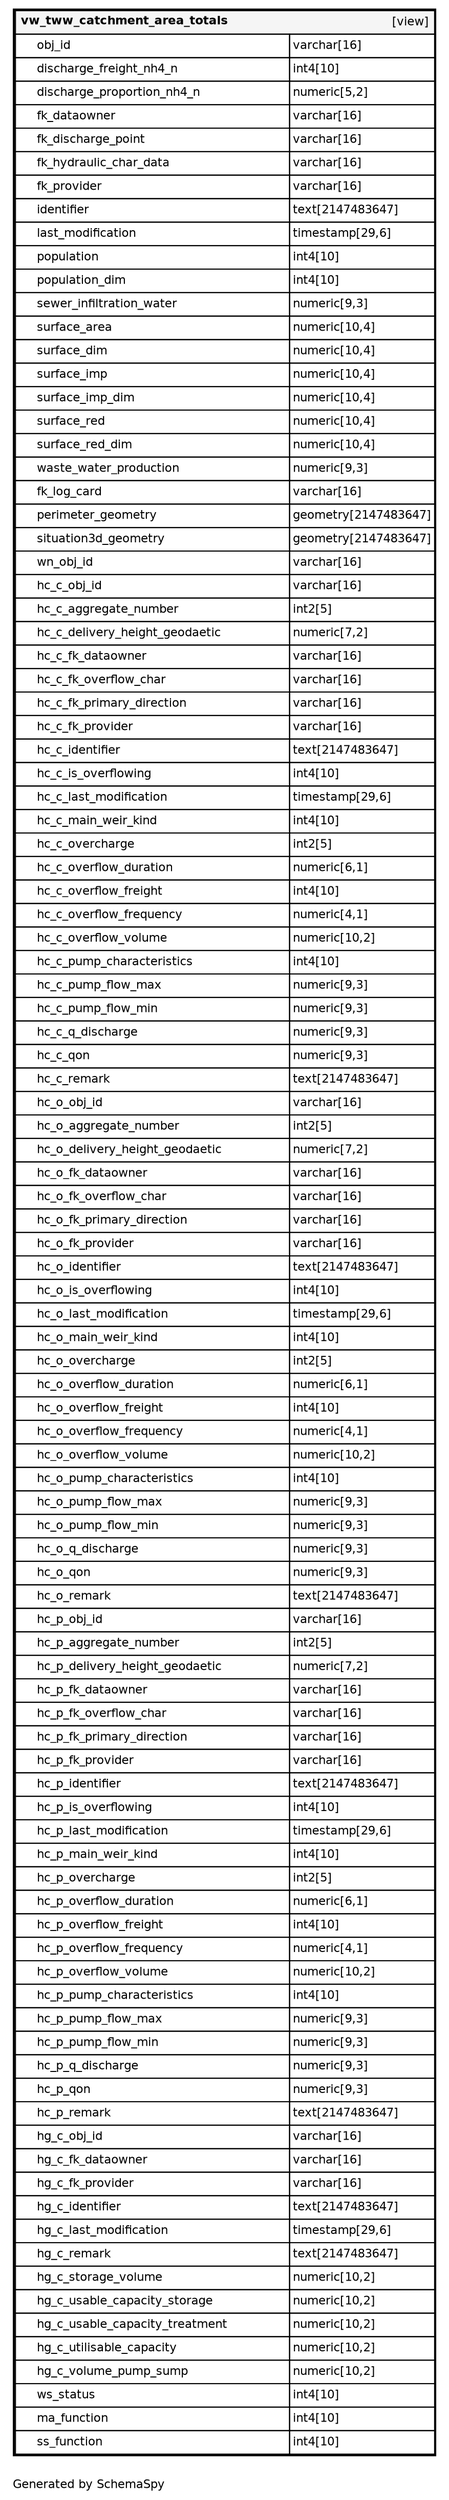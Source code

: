 digraph "oneDegreeRelationshipsDiagram" {
  graph [    rankdir="RL"    bgcolor="#ffffff"    label="\nGenerated by SchemaSpy"    labeljust="l"    nodesep="0.18"    ranksep="0.46"    fontname="Helvetica"    fontsize="11"    packmode="graph"  ];  node [    fontname="Helvetica"    fontsize="11"    shape="plaintext"  ];  edge [    arrowsize="0.8"  ];
  "vw_tww_catchment_area_totals" [
   label=<
    <TABLE BORDER="2" CELLBORDER="1" CELLSPACING="0" BGCOLOR="#ffffff">
      <TR><TD COLSPAN="4"  BGCOLOR="#f5f5f5"><TABLE BORDER="0" CELLSPACING="0"><TR><TD ALIGN="LEFT" FIXEDSIZE="TRUE" WIDTH="229" HEIGHT="16"><B>vw_tww_catchment_area_totals</B></TD><TD ALIGN="RIGHT">[view]</TD></TR></TABLE></TD></TR>
      <TR><TD PORT="obj_id" COLSPAN="2" ALIGN="LEFT"><TABLE BORDER="0" CELLSPACING="0" ALIGN="LEFT"><TR ALIGN="LEFT"><TD ALIGN="LEFT" FIXEDSIZE="TRUE" WIDTH="15" HEIGHT="16"></TD><TD ALIGN="LEFT" FIXEDSIZE="TRUE" WIDTH="236" HEIGHT="16">obj_id</TD></TR></TABLE></TD><TD PORT="obj_id.type" ALIGN="LEFT">varchar[16]</TD></TR>
      <TR><TD PORT="discharge_freight_nh4_n" COLSPAN="2" ALIGN="LEFT"><TABLE BORDER="0" CELLSPACING="0" ALIGN="LEFT"><TR ALIGN="LEFT"><TD ALIGN="LEFT" FIXEDSIZE="TRUE" WIDTH="15" HEIGHT="16"></TD><TD ALIGN="LEFT" FIXEDSIZE="TRUE" WIDTH="236" HEIGHT="16">discharge_freight_nh4_n</TD></TR></TABLE></TD><TD PORT="discharge_freight_nh4_n.type" ALIGN="LEFT">int4[10]</TD></TR>
      <TR><TD PORT="discharge_proportion_nh4_n" COLSPAN="2" ALIGN="LEFT"><TABLE BORDER="0" CELLSPACING="0" ALIGN="LEFT"><TR ALIGN="LEFT"><TD ALIGN="LEFT" FIXEDSIZE="TRUE" WIDTH="15" HEIGHT="16"></TD><TD ALIGN="LEFT" FIXEDSIZE="TRUE" WIDTH="236" HEIGHT="16">discharge_proportion_nh4_n</TD></TR></TABLE></TD><TD PORT="discharge_proportion_nh4_n.type" ALIGN="LEFT">numeric[5,2]</TD></TR>
      <TR><TD PORT="fk_dataowner" COLSPAN="2" ALIGN="LEFT"><TABLE BORDER="0" CELLSPACING="0" ALIGN="LEFT"><TR ALIGN="LEFT"><TD ALIGN="LEFT" FIXEDSIZE="TRUE" WIDTH="15" HEIGHT="16"></TD><TD ALIGN="LEFT" FIXEDSIZE="TRUE" WIDTH="236" HEIGHT="16">fk_dataowner</TD></TR></TABLE></TD><TD PORT="fk_dataowner.type" ALIGN="LEFT">varchar[16]</TD></TR>
      <TR><TD PORT="fk_discharge_point" COLSPAN="2" ALIGN="LEFT"><TABLE BORDER="0" CELLSPACING="0" ALIGN="LEFT"><TR ALIGN="LEFT"><TD ALIGN="LEFT" FIXEDSIZE="TRUE" WIDTH="15" HEIGHT="16"></TD><TD ALIGN="LEFT" FIXEDSIZE="TRUE" WIDTH="236" HEIGHT="16">fk_discharge_point</TD></TR></TABLE></TD><TD PORT="fk_discharge_point.type" ALIGN="LEFT">varchar[16]</TD></TR>
      <TR><TD PORT="fk_hydraulic_char_data" COLSPAN="2" ALIGN="LEFT"><TABLE BORDER="0" CELLSPACING="0" ALIGN="LEFT"><TR ALIGN="LEFT"><TD ALIGN="LEFT" FIXEDSIZE="TRUE" WIDTH="15" HEIGHT="16"></TD><TD ALIGN="LEFT" FIXEDSIZE="TRUE" WIDTH="236" HEIGHT="16">fk_hydraulic_char_data</TD></TR></TABLE></TD><TD PORT="fk_hydraulic_char_data.type" ALIGN="LEFT">varchar[16]</TD></TR>
      <TR><TD PORT="fk_provider" COLSPAN="2" ALIGN="LEFT"><TABLE BORDER="0" CELLSPACING="0" ALIGN="LEFT"><TR ALIGN="LEFT"><TD ALIGN="LEFT" FIXEDSIZE="TRUE" WIDTH="15" HEIGHT="16"></TD><TD ALIGN="LEFT" FIXEDSIZE="TRUE" WIDTH="236" HEIGHT="16">fk_provider</TD></TR></TABLE></TD><TD PORT="fk_provider.type" ALIGN="LEFT">varchar[16]</TD></TR>
      <TR><TD PORT="identifier" COLSPAN="2" ALIGN="LEFT"><TABLE BORDER="0" CELLSPACING="0" ALIGN="LEFT"><TR ALIGN="LEFT"><TD ALIGN="LEFT" FIXEDSIZE="TRUE" WIDTH="15" HEIGHT="16"></TD><TD ALIGN="LEFT" FIXEDSIZE="TRUE" WIDTH="236" HEIGHT="16">identifier</TD></TR></TABLE></TD><TD PORT="identifier.type" ALIGN="LEFT">text[2147483647]</TD></TR>
      <TR><TD PORT="last_modification" COLSPAN="2" ALIGN="LEFT"><TABLE BORDER="0" CELLSPACING="0" ALIGN="LEFT"><TR ALIGN="LEFT"><TD ALIGN="LEFT" FIXEDSIZE="TRUE" WIDTH="15" HEIGHT="16"></TD><TD ALIGN="LEFT" FIXEDSIZE="TRUE" WIDTH="236" HEIGHT="16">last_modification</TD></TR></TABLE></TD><TD PORT="last_modification.type" ALIGN="LEFT">timestamp[29,6]</TD></TR>
      <TR><TD PORT="population" COLSPAN="2" ALIGN="LEFT"><TABLE BORDER="0" CELLSPACING="0" ALIGN="LEFT"><TR ALIGN="LEFT"><TD ALIGN="LEFT" FIXEDSIZE="TRUE" WIDTH="15" HEIGHT="16"></TD><TD ALIGN="LEFT" FIXEDSIZE="TRUE" WIDTH="236" HEIGHT="16">population</TD></TR></TABLE></TD><TD PORT="population.type" ALIGN="LEFT">int4[10]</TD></TR>
      <TR><TD PORT="population_dim" COLSPAN="2" ALIGN="LEFT"><TABLE BORDER="0" CELLSPACING="0" ALIGN="LEFT"><TR ALIGN="LEFT"><TD ALIGN="LEFT" FIXEDSIZE="TRUE" WIDTH="15" HEIGHT="16"></TD><TD ALIGN="LEFT" FIXEDSIZE="TRUE" WIDTH="236" HEIGHT="16">population_dim</TD></TR></TABLE></TD><TD PORT="population_dim.type" ALIGN="LEFT">int4[10]</TD></TR>
      <TR><TD PORT="sewer_infiltration_water" COLSPAN="2" ALIGN="LEFT"><TABLE BORDER="0" CELLSPACING="0" ALIGN="LEFT"><TR ALIGN="LEFT"><TD ALIGN="LEFT" FIXEDSIZE="TRUE" WIDTH="15" HEIGHT="16"></TD><TD ALIGN="LEFT" FIXEDSIZE="TRUE" WIDTH="236" HEIGHT="16">sewer_infiltration_water</TD></TR></TABLE></TD><TD PORT="sewer_infiltration_water.type" ALIGN="LEFT">numeric[9,3]</TD></TR>
      <TR><TD PORT="surface_area" COLSPAN="2" ALIGN="LEFT"><TABLE BORDER="0" CELLSPACING="0" ALIGN="LEFT"><TR ALIGN="LEFT"><TD ALIGN="LEFT" FIXEDSIZE="TRUE" WIDTH="15" HEIGHT="16"></TD><TD ALIGN="LEFT" FIXEDSIZE="TRUE" WIDTH="236" HEIGHT="16">surface_area</TD></TR></TABLE></TD><TD PORT="surface_area.type" ALIGN="LEFT">numeric[10,4]</TD></TR>
      <TR><TD PORT="surface_dim" COLSPAN="2" ALIGN="LEFT"><TABLE BORDER="0" CELLSPACING="0" ALIGN="LEFT"><TR ALIGN="LEFT"><TD ALIGN="LEFT" FIXEDSIZE="TRUE" WIDTH="15" HEIGHT="16"></TD><TD ALIGN="LEFT" FIXEDSIZE="TRUE" WIDTH="236" HEIGHT="16">surface_dim</TD></TR></TABLE></TD><TD PORT="surface_dim.type" ALIGN="LEFT">numeric[10,4]</TD></TR>
      <TR><TD PORT="surface_imp" COLSPAN="2" ALIGN="LEFT"><TABLE BORDER="0" CELLSPACING="0" ALIGN="LEFT"><TR ALIGN="LEFT"><TD ALIGN="LEFT" FIXEDSIZE="TRUE" WIDTH="15" HEIGHT="16"></TD><TD ALIGN="LEFT" FIXEDSIZE="TRUE" WIDTH="236" HEIGHT="16">surface_imp</TD></TR></TABLE></TD><TD PORT="surface_imp.type" ALIGN="LEFT">numeric[10,4]</TD></TR>
      <TR><TD PORT="surface_imp_dim" COLSPAN="2" ALIGN="LEFT"><TABLE BORDER="0" CELLSPACING="0" ALIGN="LEFT"><TR ALIGN="LEFT"><TD ALIGN="LEFT" FIXEDSIZE="TRUE" WIDTH="15" HEIGHT="16"></TD><TD ALIGN="LEFT" FIXEDSIZE="TRUE" WIDTH="236" HEIGHT="16">surface_imp_dim</TD></TR></TABLE></TD><TD PORT="surface_imp_dim.type" ALIGN="LEFT">numeric[10,4]</TD></TR>
      <TR><TD PORT="surface_red" COLSPAN="2" ALIGN="LEFT"><TABLE BORDER="0" CELLSPACING="0" ALIGN="LEFT"><TR ALIGN="LEFT"><TD ALIGN="LEFT" FIXEDSIZE="TRUE" WIDTH="15" HEIGHT="16"></TD><TD ALIGN="LEFT" FIXEDSIZE="TRUE" WIDTH="236" HEIGHT="16">surface_red</TD></TR></TABLE></TD><TD PORT="surface_red.type" ALIGN="LEFT">numeric[10,4]</TD></TR>
      <TR><TD PORT="surface_red_dim" COLSPAN="2" ALIGN="LEFT"><TABLE BORDER="0" CELLSPACING="0" ALIGN="LEFT"><TR ALIGN="LEFT"><TD ALIGN="LEFT" FIXEDSIZE="TRUE" WIDTH="15" HEIGHT="16"></TD><TD ALIGN="LEFT" FIXEDSIZE="TRUE" WIDTH="236" HEIGHT="16">surface_red_dim</TD></TR></TABLE></TD><TD PORT="surface_red_dim.type" ALIGN="LEFT">numeric[10,4]</TD></TR>
      <TR><TD PORT="waste_water_production" COLSPAN="2" ALIGN="LEFT"><TABLE BORDER="0" CELLSPACING="0" ALIGN="LEFT"><TR ALIGN="LEFT"><TD ALIGN="LEFT" FIXEDSIZE="TRUE" WIDTH="15" HEIGHT="16"></TD><TD ALIGN="LEFT" FIXEDSIZE="TRUE" WIDTH="236" HEIGHT="16">waste_water_production</TD></TR></TABLE></TD><TD PORT="waste_water_production.type" ALIGN="LEFT">numeric[9,3]</TD></TR>
      <TR><TD PORT="fk_log_card" COLSPAN="2" ALIGN="LEFT"><TABLE BORDER="0" CELLSPACING="0" ALIGN="LEFT"><TR ALIGN="LEFT"><TD ALIGN="LEFT" FIXEDSIZE="TRUE" WIDTH="15" HEIGHT="16"></TD><TD ALIGN="LEFT" FIXEDSIZE="TRUE" WIDTH="236" HEIGHT="16">fk_log_card</TD></TR></TABLE></TD><TD PORT="fk_log_card.type" ALIGN="LEFT">varchar[16]</TD></TR>
      <TR><TD PORT="perimeter_geometry" COLSPAN="2" ALIGN="LEFT"><TABLE BORDER="0" CELLSPACING="0" ALIGN="LEFT"><TR ALIGN="LEFT"><TD ALIGN="LEFT" FIXEDSIZE="TRUE" WIDTH="15" HEIGHT="16"></TD><TD ALIGN="LEFT" FIXEDSIZE="TRUE" WIDTH="236" HEIGHT="16">perimeter_geometry</TD></TR></TABLE></TD><TD PORT="perimeter_geometry.type" ALIGN="LEFT">geometry[2147483647]</TD></TR>
      <TR><TD PORT="situation3d_geometry" COLSPAN="2" ALIGN="LEFT"><TABLE BORDER="0" CELLSPACING="0" ALIGN="LEFT"><TR ALIGN="LEFT"><TD ALIGN="LEFT" FIXEDSIZE="TRUE" WIDTH="15" HEIGHT="16"></TD><TD ALIGN="LEFT" FIXEDSIZE="TRUE" WIDTH="236" HEIGHT="16">situation3d_geometry</TD></TR></TABLE></TD><TD PORT="situation3d_geometry.type" ALIGN="LEFT">geometry[2147483647]</TD></TR>
      <TR><TD PORT="wn_obj_id" COLSPAN="2" ALIGN="LEFT"><TABLE BORDER="0" CELLSPACING="0" ALIGN="LEFT"><TR ALIGN="LEFT"><TD ALIGN="LEFT" FIXEDSIZE="TRUE" WIDTH="15" HEIGHT="16"></TD><TD ALIGN="LEFT" FIXEDSIZE="TRUE" WIDTH="236" HEIGHT="16">wn_obj_id</TD></TR></TABLE></TD><TD PORT="wn_obj_id.type" ALIGN="LEFT">varchar[16]</TD></TR>
      <TR><TD PORT="hc_c_obj_id" COLSPAN="2" ALIGN="LEFT"><TABLE BORDER="0" CELLSPACING="0" ALIGN="LEFT"><TR ALIGN="LEFT"><TD ALIGN="LEFT" FIXEDSIZE="TRUE" WIDTH="15" HEIGHT="16"></TD><TD ALIGN="LEFT" FIXEDSIZE="TRUE" WIDTH="236" HEIGHT="16">hc_c_obj_id</TD></TR></TABLE></TD><TD PORT="hc_c_obj_id.type" ALIGN="LEFT">varchar[16]</TD></TR>
      <TR><TD PORT="hc_c_aggregate_number" COLSPAN="2" ALIGN="LEFT"><TABLE BORDER="0" CELLSPACING="0" ALIGN="LEFT"><TR ALIGN="LEFT"><TD ALIGN="LEFT" FIXEDSIZE="TRUE" WIDTH="15" HEIGHT="16"></TD><TD ALIGN="LEFT" FIXEDSIZE="TRUE" WIDTH="236" HEIGHT="16">hc_c_aggregate_number</TD></TR></TABLE></TD><TD PORT="hc_c_aggregate_number.type" ALIGN="LEFT">int2[5]</TD></TR>
      <TR><TD PORT="hc_c_delivery_height_geodaetic" COLSPAN="2" ALIGN="LEFT"><TABLE BORDER="0" CELLSPACING="0" ALIGN="LEFT"><TR ALIGN="LEFT"><TD ALIGN="LEFT" FIXEDSIZE="TRUE" WIDTH="15" HEIGHT="16"></TD><TD ALIGN="LEFT" FIXEDSIZE="TRUE" WIDTH="236" HEIGHT="16">hc_c_delivery_height_geodaetic</TD></TR></TABLE></TD><TD PORT="hc_c_delivery_height_geodaetic.type" ALIGN="LEFT">numeric[7,2]</TD></TR>
      <TR><TD PORT="hc_c_fk_dataowner" COLSPAN="2" ALIGN="LEFT"><TABLE BORDER="0" CELLSPACING="0" ALIGN="LEFT"><TR ALIGN="LEFT"><TD ALIGN="LEFT" FIXEDSIZE="TRUE" WIDTH="15" HEIGHT="16"></TD><TD ALIGN="LEFT" FIXEDSIZE="TRUE" WIDTH="236" HEIGHT="16">hc_c_fk_dataowner</TD></TR></TABLE></TD><TD PORT="hc_c_fk_dataowner.type" ALIGN="LEFT">varchar[16]</TD></TR>
      <TR><TD PORT="hc_c_fk_overflow_char" COLSPAN="2" ALIGN="LEFT"><TABLE BORDER="0" CELLSPACING="0" ALIGN="LEFT"><TR ALIGN="LEFT"><TD ALIGN="LEFT" FIXEDSIZE="TRUE" WIDTH="15" HEIGHT="16"></TD><TD ALIGN="LEFT" FIXEDSIZE="TRUE" WIDTH="236" HEIGHT="16">hc_c_fk_overflow_char</TD></TR></TABLE></TD><TD PORT="hc_c_fk_overflow_char.type" ALIGN="LEFT">varchar[16]</TD></TR>
      <TR><TD PORT="hc_c_fk_primary_direction" COLSPAN="2" ALIGN="LEFT"><TABLE BORDER="0" CELLSPACING="0" ALIGN="LEFT"><TR ALIGN="LEFT"><TD ALIGN="LEFT" FIXEDSIZE="TRUE" WIDTH="15" HEIGHT="16"></TD><TD ALIGN="LEFT" FIXEDSIZE="TRUE" WIDTH="236" HEIGHT="16">hc_c_fk_primary_direction</TD></TR></TABLE></TD><TD PORT="hc_c_fk_primary_direction.type" ALIGN="LEFT">varchar[16]</TD></TR>
      <TR><TD PORT="hc_c_fk_provider" COLSPAN="2" ALIGN="LEFT"><TABLE BORDER="0" CELLSPACING="0" ALIGN="LEFT"><TR ALIGN="LEFT"><TD ALIGN="LEFT" FIXEDSIZE="TRUE" WIDTH="15" HEIGHT="16"></TD><TD ALIGN="LEFT" FIXEDSIZE="TRUE" WIDTH="236" HEIGHT="16">hc_c_fk_provider</TD></TR></TABLE></TD><TD PORT="hc_c_fk_provider.type" ALIGN="LEFT">varchar[16]</TD></TR>
      <TR><TD PORT="hc_c_identifier" COLSPAN="2" ALIGN="LEFT"><TABLE BORDER="0" CELLSPACING="0" ALIGN="LEFT"><TR ALIGN="LEFT"><TD ALIGN="LEFT" FIXEDSIZE="TRUE" WIDTH="15" HEIGHT="16"></TD><TD ALIGN="LEFT" FIXEDSIZE="TRUE" WIDTH="236" HEIGHT="16">hc_c_identifier</TD></TR></TABLE></TD><TD PORT="hc_c_identifier.type" ALIGN="LEFT">text[2147483647]</TD></TR>
      <TR><TD PORT="hc_c_is_overflowing" COLSPAN="2" ALIGN="LEFT"><TABLE BORDER="0" CELLSPACING="0" ALIGN="LEFT"><TR ALIGN="LEFT"><TD ALIGN="LEFT" FIXEDSIZE="TRUE" WIDTH="15" HEIGHT="16"></TD><TD ALIGN="LEFT" FIXEDSIZE="TRUE" WIDTH="236" HEIGHT="16">hc_c_is_overflowing</TD></TR></TABLE></TD><TD PORT="hc_c_is_overflowing.type" ALIGN="LEFT">int4[10]</TD></TR>
      <TR><TD PORT="hc_c_last_modification" COLSPAN="2" ALIGN="LEFT"><TABLE BORDER="0" CELLSPACING="0" ALIGN="LEFT"><TR ALIGN="LEFT"><TD ALIGN="LEFT" FIXEDSIZE="TRUE" WIDTH="15" HEIGHT="16"></TD><TD ALIGN="LEFT" FIXEDSIZE="TRUE" WIDTH="236" HEIGHT="16">hc_c_last_modification</TD></TR></TABLE></TD><TD PORT="hc_c_last_modification.type" ALIGN="LEFT">timestamp[29,6]</TD></TR>
      <TR><TD PORT="hc_c_main_weir_kind" COLSPAN="2" ALIGN="LEFT"><TABLE BORDER="0" CELLSPACING="0" ALIGN="LEFT"><TR ALIGN="LEFT"><TD ALIGN="LEFT" FIXEDSIZE="TRUE" WIDTH="15" HEIGHT="16"></TD><TD ALIGN="LEFT" FIXEDSIZE="TRUE" WIDTH="236" HEIGHT="16">hc_c_main_weir_kind</TD></TR></TABLE></TD><TD PORT="hc_c_main_weir_kind.type" ALIGN="LEFT">int4[10]</TD></TR>
      <TR><TD PORT="hc_c_overcharge" COLSPAN="2" ALIGN="LEFT"><TABLE BORDER="0" CELLSPACING="0" ALIGN="LEFT"><TR ALIGN="LEFT"><TD ALIGN="LEFT" FIXEDSIZE="TRUE" WIDTH="15" HEIGHT="16"></TD><TD ALIGN="LEFT" FIXEDSIZE="TRUE" WIDTH="236" HEIGHT="16">hc_c_overcharge</TD></TR></TABLE></TD><TD PORT="hc_c_overcharge.type" ALIGN="LEFT">int2[5]</TD></TR>
      <TR><TD PORT="hc_c_overflow_duration" COLSPAN="2" ALIGN="LEFT"><TABLE BORDER="0" CELLSPACING="0" ALIGN="LEFT"><TR ALIGN="LEFT"><TD ALIGN="LEFT" FIXEDSIZE="TRUE" WIDTH="15" HEIGHT="16"></TD><TD ALIGN="LEFT" FIXEDSIZE="TRUE" WIDTH="236" HEIGHT="16">hc_c_overflow_duration</TD></TR></TABLE></TD><TD PORT="hc_c_overflow_duration.type" ALIGN="LEFT">numeric[6,1]</TD></TR>
      <TR><TD PORT="hc_c_overflow_freight" COLSPAN="2" ALIGN="LEFT"><TABLE BORDER="0" CELLSPACING="0" ALIGN="LEFT"><TR ALIGN="LEFT"><TD ALIGN="LEFT" FIXEDSIZE="TRUE" WIDTH="15" HEIGHT="16"></TD><TD ALIGN="LEFT" FIXEDSIZE="TRUE" WIDTH="236" HEIGHT="16">hc_c_overflow_freight</TD></TR></TABLE></TD><TD PORT="hc_c_overflow_freight.type" ALIGN="LEFT">int4[10]</TD></TR>
      <TR><TD PORT="hc_c_overflow_frequency" COLSPAN="2" ALIGN="LEFT"><TABLE BORDER="0" CELLSPACING="0" ALIGN="LEFT"><TR ALIGN="LEFT"><TD ALIGN="LEFT" FIXEDSIZE="TRUE" WIDTH="15" HEIGHT="16"></TD><TD ALIGN="LEFT" FIXEDSIZE="TRUE" WIDTH="236" HEIGHT="16">hc_c_overflow_frequency</TD></TR></TABLE></TD><TD PORT="hc_c_overflow_frequency.type" ALIGN="LEFT">numeric[4,1]</TD></TR>
      <TR><TD PORT="hc_c_overflow_volume" COLSPAN="2" ALIGN="LEFT"><TABLE BORDER="0" CELLSPACING="0" ALIGN="LEFT"><TR ALIGN="LEFT"><TD ALIGN="LEFT" FIXEDSIZE="TRUE" WIDTH="15" HEIGHT="16"></TD><TD ALIGN="LEFT" FIXEDSIZE="TRUE" WIDTH="236" HEIGHT="16">hc_c_overflow_volume</TD></TR></TABLE></TD><TD PORT="hc_c_overflow_volume.type" ALIGN="LEFT">numeric[10,2]</TD></TR>
      <TR><TD PORT="hc_c_pump_characteristics" COLSPAN="2" ALIGN="LEFT"><TABLE BORDER="0" CELLSPACING="0" ALIGN="LEFT"><TR ALIGN="LEFT"><TD ALIGN="LEFT" FIXEDSIZE="TRUE" WIDTH="15" HEIGHT="16"></TD><TD ALIGN="LEFT" FIXEDSIZE="TRUE" WIDTH="236" HEIGHT="16">hc_c_pump_characteristics</TD></TR></TABLE></TD><TD PORT="hc_c_pump_characteristics.type" ALIGN="LEFT">int4[10]</TD></TR>
      <TR><TD PORT="hc_c_pump_flow_max" COLSPAN="2" ALIGN="LEFT"><TABLE BORDER="0" CELLSPACING="0" ALIGN="LEFT"><TR ALIGN="LEFT"><TD ALIGN="LEFT" FIXEDSIZE="TRUE" WIDTH="15" HEIGHT="16"></TD><TD ALIGN="LEFT" FIXEDSIZE="TRUE" WIDTH="236" HEIGHT="16">hc_c_pump_flow_max</TD></TR></TABLE></TD><TD PORT="hc_c_pump_flow_max.type" ALIGN="LEFT">numeric[9,3]</TD></TR>
      <TR><TD PORT="hc_c_pump_flow_min" COLSPAN="2" ALIGN="LEFT"><TABLE BORDER="0" CELLSPACING="0" ALIGN="LEFT"><TR ALIGN="LEFT"><TD ALIGN="LEFT" FIXEDSIZE="TRUE" WIDTH="15" HEIGHT="16"></TD><TD ALIGN="LEFT" FIXEDSIZE="TRUE" WIDTH="236" HEIGHT="16">hc_c_pump_flow_min</TD></TR></TABLE></TD><TD PORT="hc_c_pump_flow_min.type" ALIGN="LEFT">numeric[9,3]</TD></TR>
      <TR><TD PORT="hc_c_q_discharge" COLSPAN="2" ALIGN="LEFT"><TABLE BORDER="0" CELLSPACING="0" ALIGN="LEFT"><TR ALIGN="LEFT"><TD ALIGN="LEFT" FIXEDSIZE="TRUE" WIDTH="15" HEIGHT="16"></TD><TD ALIGN="LEFT" FIXEDSIZE="TRUE" WIDTH="236" HEIGHT="16">hc_c_q_discharge</TD></TR></TABLE></TD><TD PORT="hc_c_q_discharge.type" ALIGN="LEFT">numeric[9,3]</TD></TR>
      <TR><TD PORT="hc_c_qon" COLSPAN="2" ALIGN="LEFT"><TABLE BORDER="0" CELLSPACING="0" ALIGN="LEFT"><TR ALIGN="LEFT"><TD ALIGN="LEFT" FIXEDSIZE="TRUE" WIDTH="15" HEIGHT="16"></TD><TD ALIGN="LEFT" FIXEDSIZE="TRUE" WIDTH="236" HEIGHT="16">hc_c_qon</TD></TR></TABLE></TD><TD PORT="hc_c_qon.type" ALIGN="LEFT">numeric[9,3]</TD></TR>
      <TR><TD PORT="hc_c_remark" COLSPAN="2" ALIGN="LEFT"><TABLE BORDER="0" CELLSPACING="0" ALIGN="LEFT"><TR ALIGN="LEFT"><TD ALIGN="LEFT" FIXEDSIZE="TRUE" WIDTH="15" HEIGHT="16"></TD><TD ALIGN="LEFT" FIXEDSIZE="TRUE" WIDTH="236" HEIGHT="16">hc_c_remark</TD></TR></TABLE></TD><TD PORT="hc_c_remark.type" ALIGN="LEFT">text[2147483647]</TD></TR>
      <TR><TD PORT="hc_o_obj_id" COLSPAN="2" ALIGN="LEFT"><TABLE BORDER="0" CELLSPACING="0" ALIGN="LEFT"><TR ALIGN="LEFT"><TD ALIGN="LEFT" FIXEDSIZE="TRUE" WIDTH="15" HEIGHT="16"></TD><TD ALIGN="LEFT" FIXEDSIZE="TRUE" WIDTH="236" HEIGHT="16">hc_o_obj_id</TD></TR></TABLE></TD><TD PORT="hc_o_obj_id.type" ALIGN="LEFT">varchar[16]</TD></TR>
      <TR><TD PORT="hc_o_aggregate_number" COLSPAN="2" ALIGN="LEFT"><TABLE BORDER="0" CELLSPACING="0" ALIGN="LEFT"><TR ALIGN="LEFT"><TD ALIGN="LEFT" FIXEDSIZE="TRUE" WIDTH="15" HEIGHT="16"></TD><TD ALIGN="LEFT" FIXEDSIZE="TRUE" WIDTH="236" HEIGHT="16">hc_o_aggregate_number</TD></TR></TABLE></TD><TD PORT="hc_o_aggregate_number.type" ALIGN="LEFT">int2[5]</TD></TR>
      <TR><TD PORT="hc_o_delivery_height_geodaetic" COLSPAN="2" ALIGN="LEFT"><TABLE BORDER="0" CELLSPACING="0" ALIGN="LEFT"><TR ALIGN="LEFT"><TD ALIGN="LEFT" FIXEDSIZE="TRUE" WIDTH="15" HEIGHT="16"></TD><TD ALIGN="LEFT" FIXEDSIZE="TRUE" WIDTH="236" HEIGHT="16">hc_o_delivery_height_geodaetic</TD></TR></TABLE></TD><TD PORT="hc_o_delivery_height_geodaetic.type" ALIGN="LEFT">numeric[7,2]</TD></TR>
      <TR><TD PORT="hc_o_fk_dataowner" COLSPAN="2" ALIGN="LEFT"><TABLE BORDER="0" CELLSPACING="0" ALIGN="LEFT"><TR ALIGN="LEFT"><TD ALIGN="LEFT" FIXEDSIZE="TRUE" WIDTH="15" HEIGHT="16"></TD><TD ALIGN="LEFT" FIXEDSIZE="TRUE" WIDTH="236" HEIGHT="16">hc_o_fk_dataowner</TD></TR></TABLE></TD><TD PORT="hc_o_fk_dataowner.type" ALIGN="LEFT">varchar[16]</TD></TR>
      <TR><TD PORT="hc_o_fk_overflow_char" COLSPAN="2" ALIGN="LEFT"><TABLE BORDER="0" CELLSPACING="0" ALIGN="LEFT"><TR ALIGN="LEFT"><TD ALIGN="LEFT" FIXEDSIZE="TRUE" WIDTH="15" HEIGHT="16"></TD><TD ALIGN="LEFT" FIXEDSIZE="TRUE" WIDTH="236" HEIGHT="16">hc_o_fk_overflow_char</TD></TR></TABLE></TD><TD PORT="hc_o_fk_overflow_char.type" ALIGN="LEFT">varchar[16]</TD></TR>
      <TR><TD PORT="hc_o_fk_primary_direction" COLSPAN="2" ALIGN="LEFT"><TABLE BORDER="0" CELLSPACING="0" ALIGN="LEFT"><TR ALIGN="LEFT"><TD ALIGN="LEFT" FIXEDSIZE="TRUE" WIDTH="15" HEIGHT="16"></TD><TD ALIGN="LEFT" FIXEDSIZE="TRUE" WIDTH="236" HEIGHT="16">hc_o_fk_primary_direction</TD></TR></TABLE></TD><TD PORT="hc_o_fk_primary_direction.type" ALIGN="LEFT">varchar[16]</TD></TR>
      <TR><TD PORT="hc_o_fk_provider" COLSPAN="2" ALIGN="LEFT"><TABLE BORDER="0" CELLSPACING="0" ALIGN="LEFT"><TR ALIGN="LEFT"><TD ALIGN="LEFT" FIXEDSIZE="TRUE" WIDTH="15" HEIGHT="16"></TD><TD ALIGN="LEFT" FIXEDSIZE="TRUE" WIDTH="236" HEIGHT="16">hc_o_fk_provider</TD></TR></TABLE></TD><TD PORT="hc_o_fk_provider.type" ALIGN="LEFT">varchar[16]</TD></TR>
      <TR><TD PORT="hc_o_identifier" COLSPAN="2" ALIGN="LEFT"><TABLE BORDER="0" CELLSPACING="0" ALIGN="LEFT"><TR ALIGN="LEFT"><TD ALIGN="LEFT" FIXEDSIZE="TRUE" WIDTH="15" HEIGHT="16"></TD><TD ALIGN="LEFT" FIXEDSIZE="TRUE" WIDTH="236" HEIGHT="16">hc_o_identifier</TD></TR></TABLE></TD><TD PORT="hc_o_identifier.type" ALIGN="LEFT">text[2147483647]</TD></TR>
      <TR><TD PORT="hc_o_is_overflowing" COLSPAN="2" ALIGN="LEFT"><TABLE BORDER="0" CELLSPACING="0" ALIGN="LEFT"><TR ALIGN="LEFT"><TD ALIGN="LEFT" FIXEDSIZE="TRUE" WIDTH="15" HEIGHT="16"></TD><TD ALIGN="LEFT" FIXEDSIZE="TRUE" WIDTH="236" HEIGHT="16">hc_o_is_overflowing</TD></TR></TABLE></TD><TD PORT="hc_o_is_overflowing.type" ALIGN="LEFT">int4[10]</TD></TR>
      <TR><TD PORT="hc_o_last_modification" COLSPAN="2" ALIGN="LEFT"><TABLE BORDER="0" CELLSPACING="0" ALIGN="LEFT"><TR ALIGN="LEFT"><TD ALIGN="LEFT" FIXEDSIZE="TRUE" WIDTH="15" HEIGHT="16"></TD><TD ALIGN="LEFT" FIXEDSIZE="TRUE" WIDTH="236" HEIGHT="16">hc_o_last_modification</TD></TR></TABLE></TD><TD PORT="hc_o_last_modification.type" ALIGN="LEFT">timestamp[29,6]</TD></TR>
      <TR><TD PORT="hc_o_main_weir_kind" COLSPAN="2" ALIGN="LEFT"><TABLE BORDER="0" CELLSPACING="0" ALIGN="LEFT"><TR ALIGN="LEFT"><TD ALIGN="LEFT" FIXEDSIZE="TRUE" WIDTH="15" HEIGHT="16"></TD><TD ALIGN="LEFT" FIXEDSIZE="TRUE" WIDTH="236" HEIGHT="16">hc_o_main_weir_kind</TD></TR></TABLE></TD><TD PORT="hc_o_main_weir_kind.type" ALIGN="LEFT">int4[10]</TD></TR>
      <TR><TD PORT="hc_o_overcharge" COLSPAN="2" ALIGN="LEFT"><TABLE BORDER="0" CELLSPACING="0" ALIGN="LEFT"><TR ALIGN="LEFT"><TD ALIGN="LEFT" FIXEDSIZE="TRUE" WIDTH="15" HEIGHT="16"></TD><TD ALIGN="LEFT" FIXEDSIZE="TRUE" WIDTH="236" HEIGHT="16">hc_o_overcharge</TD></TR></TABLE></TD><TD PORT="hc_o_overcharge.type" ALIGN="LEFT">int2[5]</TD></TR>
      <TR><TD PORT="hc_o_overflow_duration" COLSPAN="2" ALIGN="LEFT"><TABLE BORDER="0" CELLSPACING="0" ALIGN="LEFT"><TR ALIGN="LEFT"><TD ALIGN="LEFT" FIXEDSIZE="TRUE" WIDTH="15" HEIGHT="16"></TD><TD ALIGN="LEFT" FIXEDSIZE="TRUE" WIDTH="236" HEIGHT="16">hc_o_overflow_duration</TD></TR></TABLE></TD><TD PORT="hc_o_overflow_duration.type" ALIGN="LEFT">numeric[6,1]</TD></TR>
      <TR><TD PORT="hc_o_overflow_freight" COLSPAN="2" ALIGN="LEFT"><TABLE BORDER="0" CELLSPACING="0" ALIGN="LEFT"><TR ALIGN="LEFT"><TD ALIGN="LEFT" FIXEDSIZE="TRUE" WIDTH="15" HEIGHT="16"></TD><TD ALIGN="LEFT" FIXEDSIZE="TRUE" WIDTH="236" HEIGHT="16">hc_o_overflow_freight</TD></TR></TABLE></TD><TD PORT="hc_o_overflow_freight.type" ALIGN="LEFT">int4[10]</TD></TR>
      <TR><TD PORT="hc_o_overflow_frequency" COLSPAN="2" ALIGN="LEFT"><TABLE BORDER="0" CELLSPACING="0" ALIGN="LEFT"><TR ALIGN="LEFT"><TD ALIGN="LEFT" FIXEDSIZE="TRUE" WIDTH="15" HEIGHT="16"></TD><TD ALIGN="LEFT" FIXEDSIZE="TRUE" WIDTH="236" HEIGHT="16">hc_o_overflow_frequency</TD></TR></TABLE></TD><TD PORT="hc_o_overflow_frequency.type" ALIGN="LEFT">numeric[4,1]</TD></TR>
      <TR><TD PORT="hc_o_overflow_volume" COLSPAN="2" ALIGN="LEFT"><TABLE BORDER="0" CELLSPACING="0" ALIGN="LEFT"><TR ALIGN="LEFT"><TD ALIGN="LEFT" FIXEDSIZE="TRUE" WIDTH="15" HEIGHT="16"></TD><TD ALIGN="LEFT" FIXEDSIZE="TRUE" WIDTH="236" HEIGHT="16">hc_o_overflow_volume</TD></TR></TABLE></TD><TD PORT="hc_o_overflow_volume.type" ALIGN="LEFT">numeric[10,2]</TD></TR>
      <TR><TD PORT="hc_o_pump_characteristics" COLSPAN="2" ALIGN="LEFT"><TABLE BORDER="0" CELLSPACING="0" ALIGN="LEFT"><TR ALIGN="LEFT"><TD ALIGN="LEFT" FIXEDSIZE="TRUE" WIDTH="15" HEIGHT="16"></TD><TD ALIGN="LEFT" FIXEDSIZE="TRUE" WIDTH="236" HEIGHT="16">hc_o_pump_characteristics</TD></TR></TABLE></TD><TD PORT="hc_o_pump_characteristics.type" ALIGN="LEFT">int4[10]</TD></TR>
      <TR><TD PORT="hc_o_pump_flow_max" COLSPAN="2" ALIGN="LEFT"><TABLE BORDER="0" CELLSPACING="0" ALIGN="LEFT"><TR ALIGN="LEFT"><TD ALIGN="LEFT" FIXEDSIZE="TRUE" WIDTH="15" HEIGHT="16"></TD><TD ALIGN="LEFT" FIXEDSIZE="TRUE" WIDTH="236" HEIGHT="16">hc_o_pump_flow_max</TD></TR></TABLE></TD><TD PORT="hc_o_pump_flow_max.type" ALIGN="LEFT">numeric[9,3]</TD></TR>
      <TR><TD PORT="hc_o_pump_flow_min" COLSPAN="2" ALIGN="LEFT"><TABLE BORDER="0" CELLSPACING="0" ALIGN="LEFT"><TR ALIGN="LEFT"><TD ALIGN="LEFT" FIXEDSIZE="TRUE" WIDTH="15" HEIGHT="16"></TD><TD ALIGN="LEFT" FIXEDSIZE="TRUE" WIDTH="236" HEIGHT="16">hc_o_pump_flow_min</TD></TR></TABLE></TD><TD PORT="hc_o_pump_flow_min.type" ALIGN="LEFT">numeric[9,3]</TD></TR>
      <TR><TD PORT="hc_o_q_discharge" COLSPAN="2" ALIGN="LEFT"><TABLE BORDER="0" CELLSPACING="0" ALIGN="LEFT"><TR ALIGN="LEFT"><TD ALIGN="LEFT" FIXEDSIZE="TRUE" WIDTH="15" HEIGHT="16"></TD><TD ALIGN="LEFT" FIXEDSIZE="TRUE" WIDTH="236" HEIGHT="16">hc_o_q_discharge</TD></TR></TABLE></TD><TD PORT="hc_o_q_discharge.type" ALIGN="LEFT">numeric[9,3]</TD></TR>
      <TR><TD PORT="hc_o_qon" COLSPAN="2" ALIGN="LEFT"><TABLE BORDER="0" CELLSPACING="0" ALIGN="LEFT"><TR ALIGN="LEFT"><TD ALIGN="LEFT" FIXEDSIZE="TRUE" WIDTH="15" HEIGHT="16"></TD><TD ALIGN="LEFT" FIXEDSIZE="TRUE" WIDTH="236" HEIGHT="16">hc_o_qon</TD></TR></TABLE></TD><TD PORT="hc_o_qon.type" ALIGN="LEFT">numeric[9,3]</TD></TR>
      <TR><TD PORT="hc_o_remark" COLSPAN="2" ALIGN="LEFT"><TABLE BORDER="0" CELLSPACING="0" ALIGN="LEFT"><TR ALIGN="LEFT"><TD ALIGN="LEFT" FIXEDSIZE="TRUE" WIDTH="15" HEIGHT="16"></TD><TD ALIGN="LEFT" FIXEDSIZE="TRUE" WIDTH="236" HEIGHT="16">hc_o_remark</TD></TR></TABLE></TD><TD PORT="hc_o_remark.type" ALIGN="LEFT">text[2147483647]</TD></TR>
      <TR><TD PORT="hc_p_obj_id" COLSPAN="2" ALIGN="LEFT"><TABLE BORDER="0" CELLSPACING="0" ALIGN="LEFT"><TR ALIGN="LEFT"><TD ALIGN="LEFT" FIXEDSIZE="TRUE" WIDTH="15" HEIGHT="16"></TD><TD ALIGN="LEFT" FIXEDSIZE="TRUE" WIDTH="236" HEIGHT="16">hc_p_obj_id</TD></TR></TABLE></TD><TD PORT="hc_p_obj_id.type" ALIGN="LEFT">varchar[16]</TD></TR>
      <TR><TD PORT="hc_p_aggregate_number" COLSPAN="2" ALIGN="LEFT"><TABLE BORDER="0" CELLSPACING="0" ALIGN="LEFT"><TR ALIGN="LEFT"><TD ALIGN="LEFT" FIXEDSIZE="TRUE" WIDTH="15" HEIGHT="16"></TD><TD ALIGN="LEFT" FIXEDSIZE="TRUE" WIDTH="236" HEIGHT="16">hc_p_aggregate_number</TD></TR></TABLE></TD><TD PORT="hc_p_aggregate_number.type" ALIGN="LEFT">int2[5]</TD></TR>
      <TR><TD PORT="hc_p_delivery_height_geodaetic" COLSPAN="2" ALIGN="LEFT"><TABLE BORDER="0" CELLSPACING="0" ALIGN="LEFT"><TR ALIGN="LEFT"><TD ALIGN="LEFT" FIXEDSIZE="TRUE" WIDTH="15" HEIGHT="16"></TD><TD ALIGN="LEFT" FIXEDSIZE="TRUE" WIDTH="236" HEIGHT="16">hc_p_delivery_height_geodaetic</TD></TR></TABLE></TD><TD PORT="hc_p_delivery_height_geodaetic.type" ALIGN="LEFT">numeric[7,2]</TD></TR>
      <TR><TD PORT="hc_p_fk_dataowner" COLSPAN="2" ALIGN="LEFT"><TABLE BORDER="0" CELLSPACING="0" ALIGN="LEFT"><TR ALIGN="LEFT"><TD ALIGN="LEFT" FIXEDSIZE="TRUE" WIDTH="15" HEIGHT="16"></TD><TD ALIGN="LEFT" FIXEDSIZE="TRUE" WIDTH="236" HEIGHT="16">hc_p_fk_dataowner</TD></TR></TABLE></TD><TD PORT="hc_p_fk_dataowner.type" ALIGN="LEFT">varchar[16]</TD></TR>
      <TR><TD PORT="hc_p_fk_overflow_char" COLSPAN="2" ALIGN="LEFT"><TABLE BORDER="0" CELLSPACING="0" ALIGN="LEFT"><TR ALIGN="LEFT"><TD ALIGN="LEFT" FIXEDSIZE="TRUE" WIDTH="15" HEIGHT="16"></TD><TD ALIGN="LEFT" FIXEDSIZE="TRUE" WIDTH="236" HEIGHT="16">hc_p_fk_overflow_char</TD></TR></TABLE></TD><TD PORT="hc_p_fk_overflow_char.type" ALIGN="LEFT">varchar[16]</TD></TR>
      <TR><TD PORT="hc_p_fk_primary_direction" COLSPAN="2" ALIGN="LEFT"><TABLE BORDER="0" CELLSPACING="0" ALIGN="LEFT"><TR ALIGN="LEFT"><TD ALIGN="LEFT" FIXEDSIZE="TRUE" WIDTH="15" HEIGHT="16"></TD><TD ALIGN="LEFT" FIXEDSIZE="TRUE" WIDTH="236" HEIGHT="16">hc_p_fk_primary_direction</TD></TR></TABLE></TD><TD PORT="hc_p_fk_primary_direction.type" ALIGN="LEFT">varchar[16]</TD></TR>
      <TR><TD PORT="hc_p_fk_provider" COLSPAN="2" ALIGN="LEFT"><TABLE BORDER="0" CELLSPACING="0" ALIGN="LEFT"><TR ALIGN="LEFT"><TD ALIGN="LEFT" FIXEDSIZE="TRUE" WIDTH="15" HEIGHT="16"></TD><TD ALIGN="LEFT" FIXEDSIZE="TRUE" WIDTH="236" HEIGHT="16">hc_p_fk_provider</TD></TR></TABLE></TD><TD PORT="hc_p_fk_provider.type" ALIGN="LEFT">varchar[16]</TD></TR>
      <TR><TD PORT="hc_p_identifier" COLSPAN="2" ALIGN="LEFT"><TABLE BORDER="0" CELLSPACING="0" ALIGN="LEFT"><TR ALIGN="LEFT"><TD ALIGN="LEFT" FIXEDSIZE="TRUE" WIDTH="15" HEIGHT="16"></TD><TD ALIGN="LEFT" FIXEDSIZE="TRUE" WIDTH="236" HEIGHT="16">hc_p_identifier</TD></TR></TABLE></TD><TD PORT="hc_p_identifier.type" ALIGN="LEFT">text[2147483647]</TD></TR>
      <TR><TD PORT="hc_p_is_overflowing" COLSPAN="2" ALIGN="LEFT"><TABLE BORDER="0" CELLSPACING="0" ALIGN="LEFT"><TR ALIGN="LEFT"><TD ALIGN="LEFT" FIXEDSIZE="TRUE" WIDTH="15" HEIGHT="16"></TD><TD ALIGN="LEFT" FIXEDSIZE="TRUE" WIDTH="236" HEIGHT="16">hc_p_is_overflowing</TD></TR></TABLE></TD><TD PORT="hc_p_is_overflowing.type" ALIGN="LEFT">int4[10]</TD></TR>
      <TR><TD PORT="hc_p_last_modification" COLSPAN="2" ALIGN="LEFT"><TABLE BORDER="0" CELLSPACING="0" ALIGN="LEFT"><TR ALIGN="LEFT"><TD ALIGN="LEFT" FIXEDSIZE="TRUE" WIDTH="15" HEIGHT="16"></TD><TD ALIGN="LEFT" FIXEDSIZE="TRUE" WIDTH="236" HEIGHT="16">hc_p_last_modification</TD></TR></TABLE></TD><TD PORT="hc_p_last_modification.type" ALIGN="LEFT">timestamp[29,6]</TD></TR>
      <TR><TD PORT="hc_p_main_weir_kind" COLSPAN="2" ALIGN="LEFT"><TABLE BORDER="0" CELLSPACING="0" ALIGN="LEFT"><TR ALIGN="LEFT"><TD ALIGN="LEFT" FIXEDSIZE="TRUE" WIDTH="15" HEIGHT="16"></TD><TD ALIGN="LEFT" FIXEDSIZE="TRUE" WIDTH="236" HEIGHT="16">hc_p_main_weir_kind</TD></TR></TABLE></TD><TD PORT="hc_p_main_weir_kind.type" ALIGN="LEFT">int4[10]</TD></TR>
      <TR><TD PORT="hc_p_overcharge" COLSPAN="2" ALIGN="LEFT"><TABLE BORDER="0" CELLSPACING="0" ALIGN="LEFT"><TR ALIGN="LEFT"><TD ALIGN="LEFT" FIXEDSIZE="TRUE" WIDTH="15" HEIGHT="16"></TD><TD ALIGN="LEFT" FIXEDSIZE="TRUE" WIDTH="236" HEIGHT="16">hc_p_overcharge</TD></TR></TABLE></TD><TD PORT="hc_p_overcharge.type" ALIGN="LEFT">int2[5]</TD></TR>
      <TR><TD PORT="hc_p_overflow_duration" COLSPAN="2" ALIGN="LEFT"><TABLE BORDER="0" CELLSPACING="0" ALIGN="LEFT"><TR ALIGN="LEFT"><TD ALIGN="LEFT" FIXEDSIZE="TRUE" WIDTH="15" HEIGHT="16"></TD><TD ALIGN="LEFT" FIXEDSIZE="TRUE" WIDTH="236" HEIGHT="16">hc_p_overflow_duration</TD></TR></TABLE></TD><TD PORT="hc_p_overflow_duration.type" ALIGN="LEFT">numeric[6,1]</TD></TR>
      <TR><TD PORT="hc_p_overflow_freight" COLSPAN="2" ALIGN="LEFT"><TABLE BORDER="0" CELLSPACING="0" ALIGN="LEFT"><TR ALIGN="LEFT"><TD ALIGN="LEFT" FIXEDSIZE="TRUE" WIDTH="15" HEIGHT="16"></TD><TD ALIGN="LEFT" FIXEDSIZE="TRUE" WIDTH="236" HEIGHT="16">hc_p_overflow_freight</TD></TR></TABLE></TD><TD PORT="hc_p_overflow_freight.type" ALIGN="LEFT">int4[10]</TD></TR>
      <TR><TD PORT="hc_p_overflow_frequency" COLSPAN="2" ALIGN="LEFT"><TABLE BORDER="0" CELLSPACING="0" ALIGN="LEFT"><TR ALIGN="LEFT"><TD ALIGN="LEFT" FIXEDSIZE="TRUE" WIDTH="15" HEIGHT="16"></TD><TD ALIGN="LEFT" FIXEDSIZE="TRUE" WIDTH="236" HEIGHT="16">hc_p_overflow_frequency</TD></TR></TABLE></TD><TD PORT="hc_p_overflow_frequency.type" ALIGN="LEFT">numeric[4,1]</TD></TR>
      <TR><TD PORT="hc_p_overflow_volume" COLSPAN="2" ALIGN="LEFT"><TABLE BORDER="0" CELLSPACING="0" ALIGN="LEFT"><TR ALIGN="LEFT"><TD ALIGN="LEFT" FIXEDSIZE="TRUE" WIDTH="15" HEIGHT="16"></TD><TD ALIGN="LEFT" FIXEDSIZE="TRUE" WIDTH="236" HEIGHT="16">hc_p_overflow_volume</TD></TR></TABLE></TD><TD PORT="hc_p_overflow_volume.type" ALIGN="LEFT">numeric[10,2]</TD></TR>
      <TR><TD PORT="hc_p_pump_characteristics" COLSPAN="2" ALIGN="LEFT"><TABLE BORDER="0" CELLSPACING="0" ALIGN="LEFT"><TR ALIGN="LEFT"><TD ALIGN="LEFT" FIXEDSIZE="TRUE" WIDTH="15" HEIGHT="16"></TD><TD ALIGN="LEFT" FIXEDSIZE="TRUE" WIDTH="236" HEIGHT="16">hc_p_pump_characteristics</TD></TR></TABLE></TD><TD PORT="hc_p_pump_characteristics.type" ALIGN="LEFT">int4[10]</TD></TR>
      <TR><TD PORT="hc_p_pump_flow_max" COLSPAN="2" ALIGN="LEFT"><TABLE BORDER="0" CELLSPACING="0" ALIGN="LEFT"><TR ALIGN="LEFT"><TD ALIGN="LEFT" FIXEDSIZE="TRUE" WIDTH="15" HEIGHT="16"></TD><TD ALIGN="LEFT" FIXEDSIZE="TRUE" WIDTH="236" HEIGHT="16">hc_p_pump_flow_max</TD></TR></TABLE></TD><TD PORT="hc_p_pump_flow_max.type" ALIGN="LEFT">numeric[9,3]</TD></TR>
      <TR><TD PORT="hc_p_pump_flow_min" COLSPAN="2" ALIGN="LEFT"><TABLE BORDER="0" CELLSPACING="0" ALIGN="LEFT"><TR ALIGN="LEFT"><TD ALIGN="LEFT" FIXEDSIZE="TRUE" WIDTH="15" HEIGHT="16"></TD><TD ALIGN="LEFT" FIXEDSIZE="TRUE" WIDTH="236" HEIGHT="16">hc_p_pump_flow_min</TD></TR></TABLE></TD><TD PORT="hc_p_pump_flow_min.type" ALIGN="LEFT">numeric[9,3]</TD></TR>
      <TR><TD PORT="hc_p_q_discharge" COLSPAN="2" ALIGN="LEFT"><TABLE BORDER="0" CELLSPACING="0" ALIGN="LEFT"><TR ALIGN="LEFT"><TD ALIGN="LEFT" FIXEDSIZE="TRUE" WIDTH="15" HEIGHT="16"></TD><TD ALIGN="LEFT" FIXEDSIZE="TRUE" WIDTH="236" HEIGHT="16">hc_p_q_discharge</TD></TR></TABLE></TD><TD PORT="hc_p_q_discharge.type" ALIGN="LEFT">numeric[9,3]</TD></TR>
      <TR><TD PORT="hc_p_qon" COLSPAN="2" ALIGN="LEFT"><TABLE BORDER="0" CELLSPACING="0" ALIGN="LEFT"><TR ALIGN="LEFT"><TD ALIGN="LEFT" FIXEDSIZE="TRUE" WIDTH="15" HEIGHT="16"></TD><TD ALIGN="LEFT" FIXEDSIZE="TRUE" WIDTH="236" HEIGHT="16">hc_p_qon</TD></TR></TABLE></TD><TD PORT="hc_p_qon.type" ALIGN="LEFT">numeric[9,3]</TD></TR>
      <TR><TD PORT="hc_p_remark" COLSPAN="2" ALIGN="LEFT"><TABLE BORDER="0" CELLSPACING="0" ALIGN="LEFT"><TR ALIGN="LEFT"><TD ALIGN="LEFT" FIXEDSIZE="TRUE" WIDTH="15" HEIGHT="16"></TD><TD ALIGN="LEFT" FIXEDSIZE="TRUE" WIDTH="236" HEIGHT="16">hc_p_remark</TD></TR></TABLE></TD><TD PORT="hc_p_remark.type" ALIGN="LEFT">text[2147483647]</TD></TR>
      <TR><TD PORT="hg_c_obj_id" COLSPAN="2" ALIGN="LEFT"><TABLE BORDER="0" CELLSPACING="0" ALIGN="LEFT"><TR ALIGN="LEFT"><TD ALIGN="LEFT" FIXEDSIZE="TRUE" WIDTH="15" HEIGHT="16"></TD><TD ALIGN="LEFT" FIXEDSIZE="TRUE" WIDTH="236" HEIGHT="16">hg_c_obj_id</TD></TR></TABLE></TD><TD PORT="hg_c_obj_id.type" ALIGN="LEFT">varchar[16]</TD></TR>
      <TR><TD PORT="hg_c_fk_dataowner" COLSPAN="2" ALIGN="LEFT"><TABLE BORDER="0" CELLSPACING="0" ALIGN="LEFT"><TR ALIGN="LEFT"><TD ALIGN="LEFT" FIXEDSIZE="TRUE" WIDTH="15" HEIGHT="16"></TD><TD ALIGN="LEFT" FIXEDSIZE="TRUE" WIDTH="236" HEIGHT="16">hg_c_fk_dataowner</TD></TR></TABLE></TD><TD PORT="hg_c_fk_dataowner.type" ALIGN="LEFT">varchar[16]</TD></TR>
      <TR><TD PORT="hg_c_fk_provider" COLSPAN="2" ALIGN="LEFT"><TABLE BORDER="0" CELLSPACING="0" ALIGN="LEFT"><TR ALIGN="LEFT"><TD ALIGN="LEFT" FIXEDSIZE="TRUE" WIDTH="15" HEIGHT="16"></TD><TD ALIGN="LEFT" FIXEDSIZE="TRUE" WIDTH="236" HEIGHT="16">hg_c_fk_provider</TD></TR></TABLE></TD><TD PORT="hg_c_fk_provider.type" ALIGN="LEFT">varchar[16]</TD></TR>
      <TR><TD PORT="hg_c_identifier" COLSPAN="2" ALIGN="LEFT"><TABLE BORDER="0" CELLSPACING="0" ALIGN="LEFT"><TR ALIGN="LEFT"><TD ALIGN="LEFT" FIXEDSIZE="TRUE" WIDTH="15" HEIGHT="16"></TD><TD ALIGN="LEFT" FIXEDSIZE="TRUE" WIDTH="236" HEIGHT="16">hg_c_identifier</TD></TR></TABLE></TD><TD PORT="hg_c_identifier.type" ALIGN="LEFT">text[2147483647]</TD></TR>
      <TR><TD PORT="hg_c_last_modification" COLSPAN="2" ALIGN="LEFT"><TABLE BORDER="0" CELLSPACING="0" ALIGN="LEFT"><TR ALIGN="LEFT"><TD ALIGN="LEFT" FIXEDSIZE="TRUE" WIDTH="15" HEIGHT="16"></TD><TD ALIGN="LEFT" FIXEDSIZE="TRUE" WIDTH="236" HEIGHT="16">hg_c_last_modification</TD></TR></TABLE></TD><TD PORT="hg_c_last_modification.type" ALIGN="LEFT">timestamp[29,6]</TD></TR>
      <TR><TD PORT="hg_c_remark" COLSPAN="2" ALIGN="LEFT"><TABLE BORDER="0" CELLSPACING="0" ALIGN="LEFT"><TR ALIGN="LEFT"><TD ALIGN="LEFT" FIXEDSIZE="TRUE" WIDTH="15" HEIGHT="16"></TD><TD ALIGN="LEFT" FIXEDSIZE="TRUE" WIDTH="236" HEIGHT="16">hg_c_remark</TD></TR></TABLE></TD><TD PORT="hg_c_remark.type" ALIGN="LEFT">text[2147483647]</TD></TR>
      <TR><TD PORT="hg_c_storage_volume" COLSPAN="2" ALIGN="LEFT"><TABLE BORDER="0" CELLSPACING="0" ALIGN="LEFT"><TR ALIGN="LEFT"><TD ALIGN="LEFT" FIXEDSIZE="TRUE" WIDTH="15" HEIGHT="16"></TD><TD ALIGN="LEFT" FIXEDSIZE="TRUE" WIDTH="236" HEIGHT="16">hg_c_storage_volume</TD></TR></TABLE></TD><TD PORT="hg_c_storage_volume.type" ALIGN="LEFT">numeric[10,2]</TD></TR>
      <TR><TD PORT="hg_c_usable_capacity_storage" COLSPAN="2" ALIGN="LEFT"><TABLE BORDER="0" CELLSPACING="0" ALIGN="LEFT"><TR ALIGN="LEFT"><TD ALIGN="LEFT" FIXEDSIZE="TRUE" WIDTH="15" HEIGHT="16"></TD><TD ALIGN="LEFT" FIXEDSIZE="TRUE" WIDTH="236" HEIGHT="16">hg_c_usable_capacity_storage</TD></TR></TABLE></TD><TD PORT="hg_c_usable_capacity_storage.type" ALIGN="LEFT">numeric[10,2]</TD></TR>
      <TR><TD PORT="hg_c_usable_capacity_treatment" COLSPAN="2" ALIGN="LEFT"><TABLE BORDER="0" CELLSPACING="0" ALIGN="LEFT"><TR ALIGN="LEFT"><TD ALIGN="LEFT" FIXEDSIZE="TRUE" WIDTH="15" HEIGHT="16"></TD><TD ALIGN="LEFT" FIXEDSIZE="TRUE" WIDTH="236" HEIGHT="16">hg_c_usable_capacity_treatment</TD></TR></TABLE></TD><TD PORT="hg_c_usable_capacity_treatment.type" ALIGN="LEFT">numeric[10,2]</TD></TR>
      <TR><TD PORT="hg_c_utilisable_capacity" COLSPAN="2" ALIGN="LEFT"><TABLE BORDER="0" CELLSPACING="0" ALIGN="LEFT"><TR ALIGN="LEFT"><TD ALIGN="LEFT" FIXEDSIZE="TRUE" WIDTH="15" HEIGHT="16"></TD><TD ALIGN="LEFT" FIXEDSIZE="TRUE" WIDTH="236" HEIGHT="16">hg_c_utilisable_capacity</TD></TR></TABLE></TD><TD PORT="hg_c_utilisable_capacity.type" ALIGN="LEFT">numeric[10,2]</TD></TR>
      <TR><TD PORT="hg_c_volume_pump_sump" COLSPAN="2" ALIGN="LEFT"><TABLE BORDER="0" CELLSPACING="0" ALIGN="LEFT"><TR ALIGN="LEFT"><TD ALIGN="LEFT" FIXEDSIZE="TRUE" WIDTH="15" HEIGHT="16"></TD><TD ALIGN="LEFT" FIXEDSIZE="TRUE" WIDTH="236" HEIGHT="16">hg_c_volume_pump_sump</TD></TR></TABLE></TD><TD PORT="hg_c_volume_pump_sump.type" ALIGN="LEFT">numeric[10,2]</TD></TR>
      <TR><TD PORT="ws_status" COLSPAN="2" ALIGN="LEFT"><TABLE BORDER="0" CELLSPACING="0" ALIGN="LEFT"><TR ALIGN="LEFT"><TD ALIGN="LEFT" FIXEDSIZE="TRUE" WIDTH="15" HEIGHT="16"></TD><TD ALIGN="LEFT" FIXEDSIZE="TRUE" WIDTH="236" HEIGHT="16">ws_status</TD></TR></TABLE></TD><TD PORT="ws_status.type" ALIGN="LEFT">int4[10]</TD></TR>
      <TR><TD PORT="ma_function" COLSPAN="2" ALIGN="LEFT"><TABLE BORDER="0" CELLSPACING="0" ALIGN="LEFT"><TR ALIGN="LEFT"><TD ALIGN="LEFT" FIXEDSIZE="TRUE" WIDTH="15" HEIGHT="16"></TD><TD ALIGN="LEFT" FIXEDSIZE="TRUE" WIDTH="236" HEIGHT="16">ma_function</TD></TR></TABLE></TD><TD PORT="ma_function.type" ALIGN="LEFT">int4[10]</TD></TR>
      <TR><TD PORT="ss_function" COLSPAN="2" ALIGN="LEFT"><TABLE BORDER="0" CELLSPACING="0" ALIGN="LEFT"><TR ALIGN="LEFT"><TD ALIGN="LEFT" FIXEDSIZE="TRUE" WIDTH="15" HEIGHT="16"></TD><TD ALIGN="LEFT" FIXEDSIZE="TRUE" WIDTH="236" HEIGHT="16">ss_function</TD></TR></TABLE></TD><TD PORT="ss_function.type" ALIGN="LEFT">int4[10]</TD></TR>
    </TABLE>>
    URL="../../tables/vw_tww_catchment_area_totals.html"
    target="_top"
    tooltip="vw_tww_catchment_area_totals"
  ];
}
